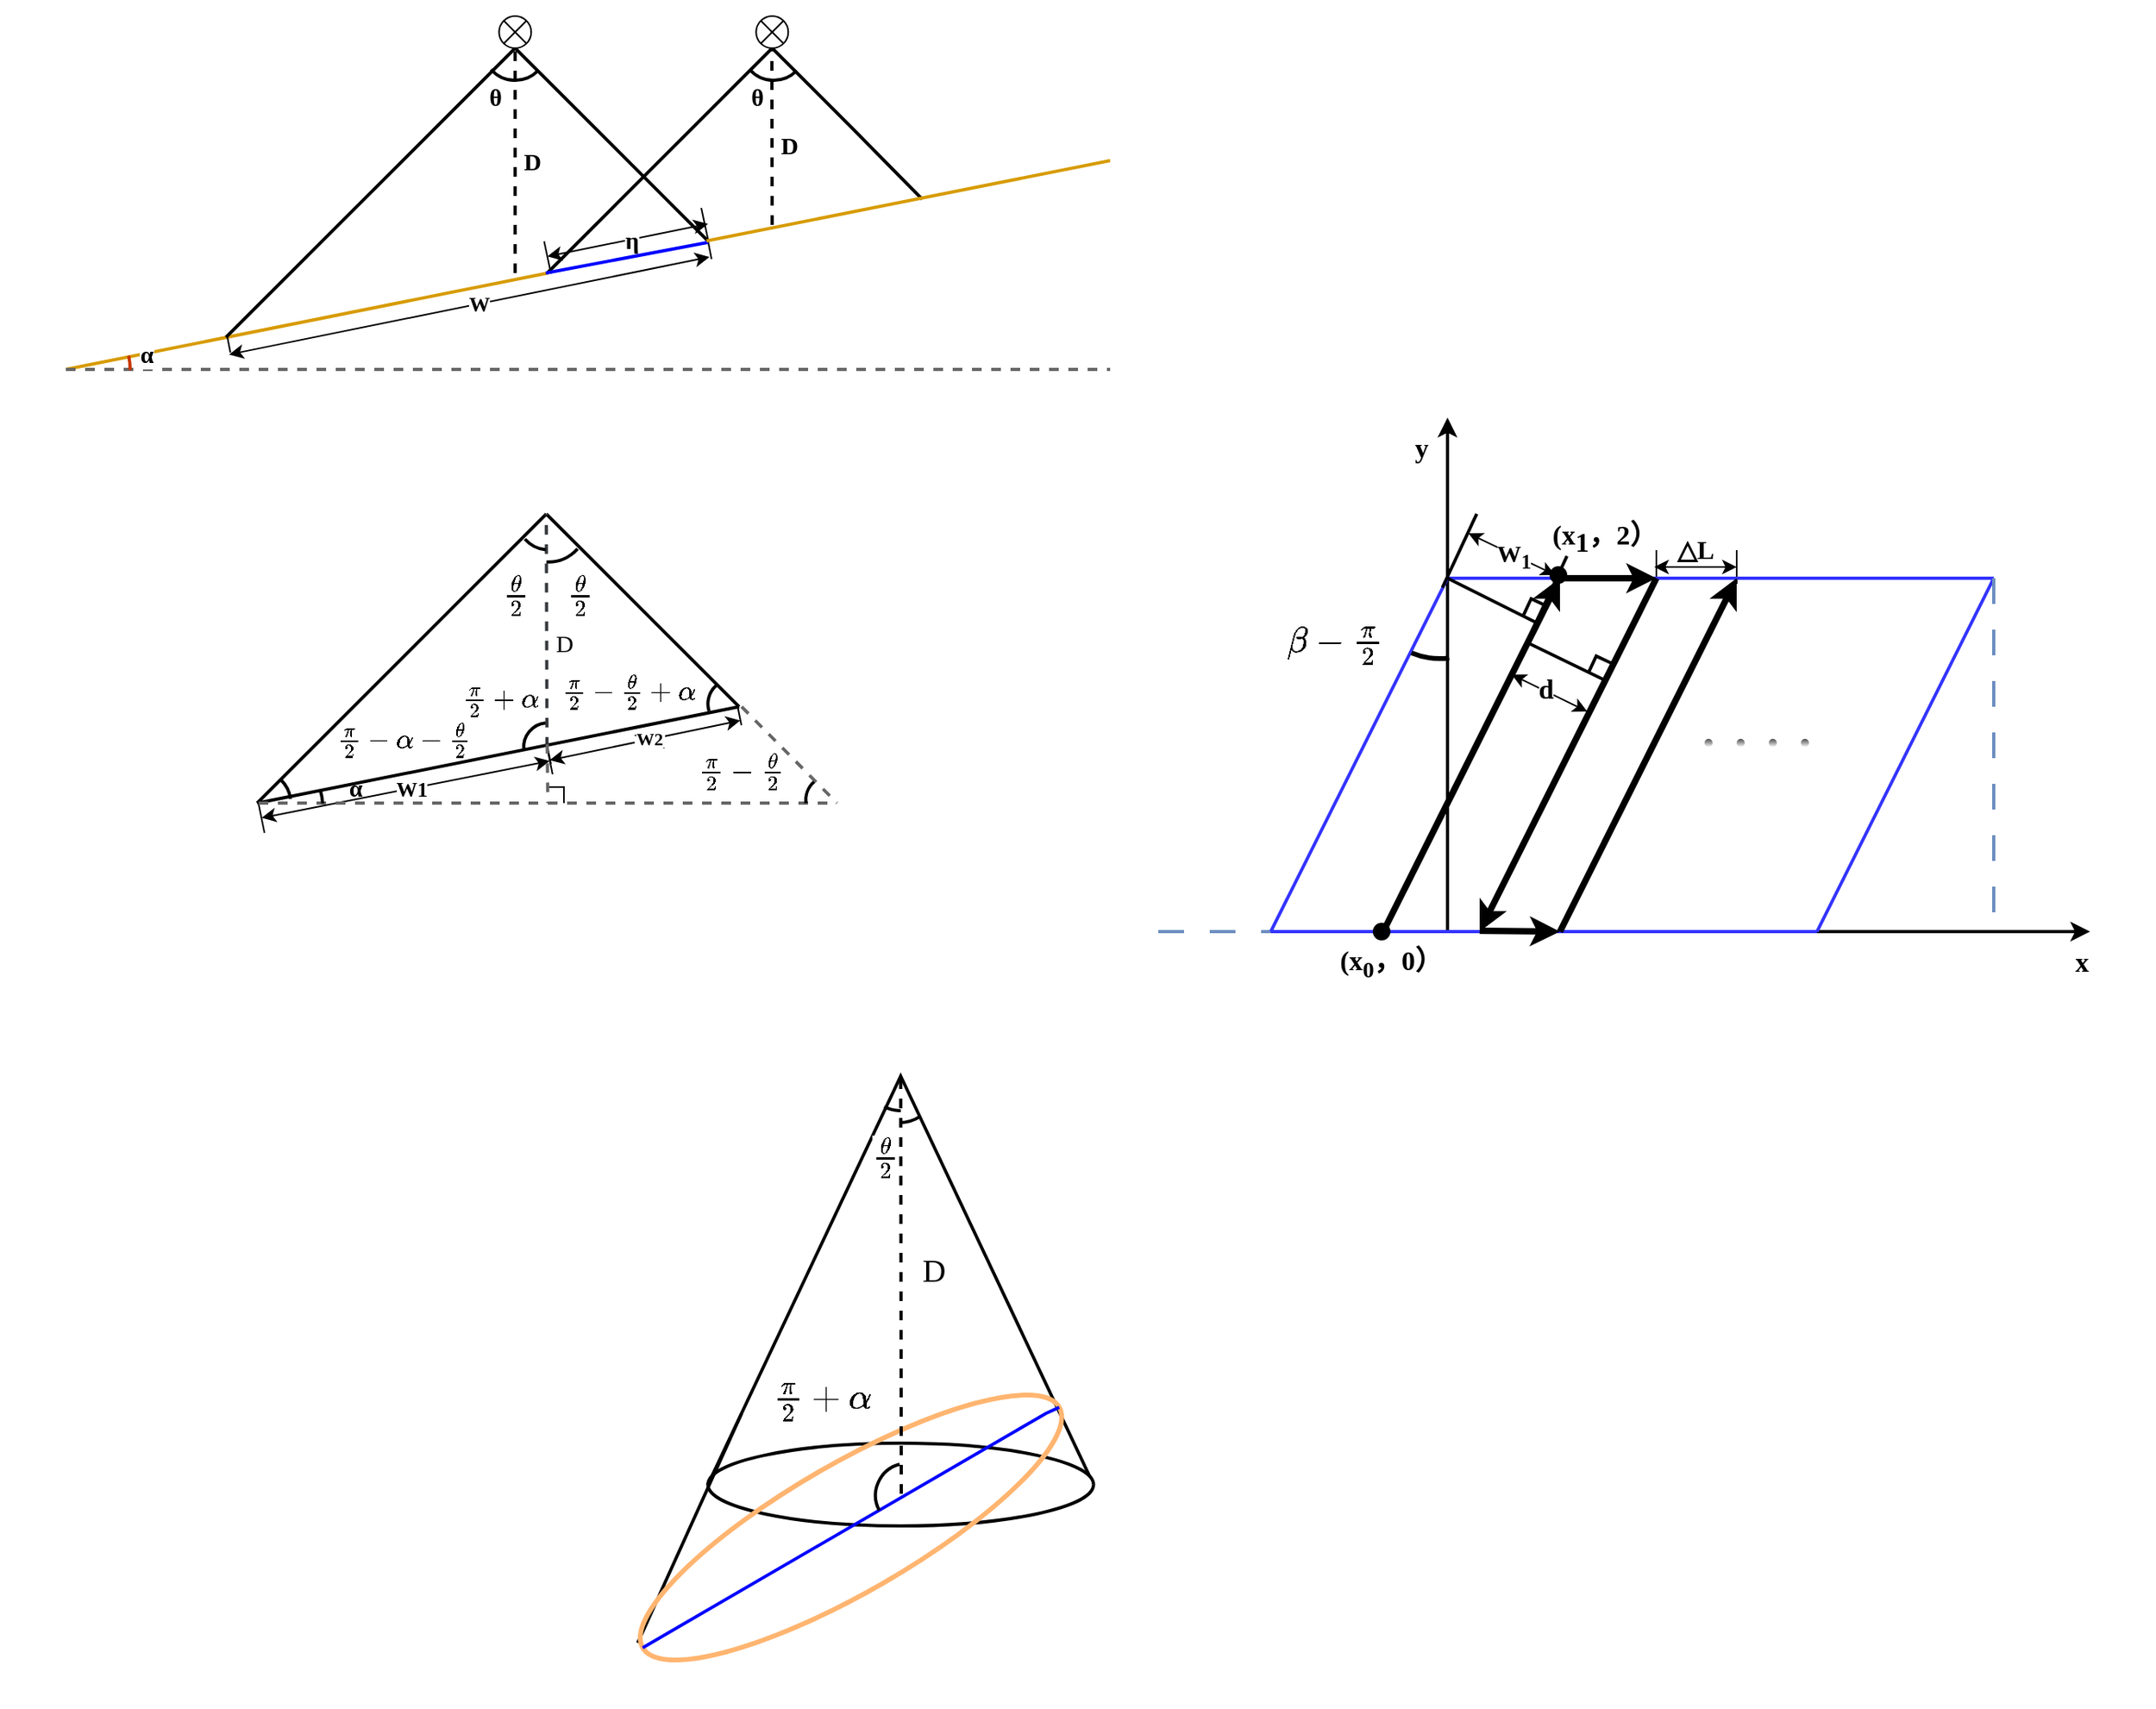 <mxfile version="21.7.2" type="github">
  <diagram name="第 1 页" id="uUw7RkFNdO7T1sBHk_0z">
    <mxGraphModel dx="873" dy="566" grid="1" gridSize="10" guides="1" tooltips="1" connect="1" arrows="1" fold="1" page="1" pageScale="2" pageWidth="827" pageHeight="1169" math="1" shadow="0">
      <root>
        <mxCell id="0" />
        <mxCell id="1" parent="0" />
        <mxCell id="5v9gTzPmGPVGLBIcObEu-130" value="" style="shape=partialRectangle;whiteSpace=wrap;html=1;top=0;bottom=0;fillColor=none;" vertex="1" parent="1">
          <mxGeometry x="1140" y="493" width="50" height="20" as="geometry" />
        </mxCell>
        <mxCell id="5v9gTzPmGPVGLBIcObEu-67" value="" style="verticalLabelPosition=bottom;verticalAlign=top;html=1;shape=mxgraph.basic.cone;strokeWidth=2;" vertex="1" parent="1">
          <mxGeometry x="549.65" y="820" width="240" height="280" as="geometry" />
        </mxCell>
        <mxCell id="gayCr19osn1YnOFI7T3c-87" value="" style="shape=partialRectangle;whiteSpace=wrap;html=1;top=0;bottom=0;fillColor=none;rotation=348.5;" parent="1" vertex="1">
          <mxGeometry x="270" y="633" width="183" height="17" as="geometry" />
        </mxCell>
        <mxCell id="gayCr19osn1YnOFI7T3c-2" value="" style="endArrow=none;html=1;rounded=0;strokeWidth=2;" parent="1" edge="1">
          <mxGeometry width="50" height="50" relative="1" as="geometry">
            <mxPoint x="429.65" y="180" as="sourcePoint" />
            <mxPoint x="549.65" y="300" as="targetPoint" />
          </mxGeometry>
        </mxCell>
        <mxCell id="gayCr19osn1YnOFI7T3c-3" value="" style="endArrow=none;html=1;rounded=0;fillColor=#ffe6cc;strokeColor=#d79b00;strokeWidth=2;" parent="1" edge="1">
          <mxGeometry width="50" height="50" relative="1" as="geometry">
            <mxPoint x="150" y="380" as="sourcePoint" />
            <mxPoint x="450" y="320" as="targetPoint" />
          </mxGeometry>
        </mxCell>
        <mxCell id="gayCr19osn1YnOFI7T3c-4" value="" style="endArrow=none;html=1;rounded=0;strokeWidth=2;" parent="1" edge="1">
          <mxGeometry width="50" height="50" relative="1" as="geometry">
            <mxPoint x="249.65" y="360" as="sourcePoint" />
            <mxPoint x="429.65" y="180" as="targetPoint" />
          </mxGeometry>
        </mxCell>
        <mxCell id="gayCr19osn1YnOFI7T3c-6" value="" style="endArrow=none;dashed=1;html=1;rounded=0;strokeWidth=2;" parent="1" edge="1">
          <mxGeometry width="50" height="50" relative="1" as="geometry">
            <mxPoint x="429.65" y="180" as="sourcePoint" />
            <mxPoint x="429.65" y="180" as="targetPoint" />
          </mxGeometry>
        </mxCell>
        <mxCell id="gayCr19osn1YnOFI7T3c-8" value="" style="endArrow=none;dashed=1;html=1;rounded=0;fillColor=#f5f5f5;strokeColor=#666666;strokeWidth=2;" parent="1" edge="1">
          <mxGeometry width="50" height="50" relative="1" as="geometry">
            <mxPoint x="150" y="380" as="sourcePoint" />
            <mxPoint x="800" y="380" as="targetPoint" />
          </mxGeometry>
        </mxCell>
        <mxCell id="gayCr19osn1YnOFI7T3c-16" value="" style="endArrow=none;dashed=1;html=1;rounded=0;strokeWidth=2;" parent="1" edge="1">
          <mxGeometry width="50" height="50" relative="1" as="geometry">
            <mxPoint x="429.65" y="320" as="sourcePoint" />
            <mxPoint x="429.65" y="180" as="targetPoint" />
          </mxGeometry>
        </mxCell>
        <mxCell id="gayCr19osn1YnOFI7T3c-17" value="" style="endArrow=none;html=1;rounded=0;strokeWidth=2;" parent="1" edge="1">
          <mxGeometry width="50" height="50" relative="1" as="geometry">
            <mxPoint x="449.65" y="320" as="sourcePoint" />
            <mxPoint x="589.65" y="180" as="targetPoint" />
          </mxGeometry>
        </mxCell>
        <mxCell id="gayCr19osn1YnOFI7T3c-18" value="" style="endArrow=none;html=1;rounded=0;strokeWidth=2;startSize=5;" parent="1" edge="1">
          <mxGeometry width="50" height="50" relative="1" as="geometry">
            <mxPoint x="589.65" y="180" as="sourcePoint" />
            <mxPoint x="683" y="274" as="targetPoint" />
            <Array as="points">
              <mxPoint x="639.65" y="230" />
            </Array>
          </mxGeometry>
        </mxCell>
        <mxCell id="gayCr19osn1YnOFI7T3c-23" value="" style="shape=sumEllipse;perimeter=ellipsePerimeter;whiteSpace=wrap;html=1;backgroundOutline=1;" parent="1" vertex="1">
          <mxGeometry x="419.65" y="160" width="20" height="20" as="geometry" />
        </mxCell>
        <mxCell id="gayCr19osn1YnOFI7T3c-24" value="" style="shape=sumEllipse;perimeter=ellipsePerimeter;whiteSpace=wrap;html=1;backgroundOutline=1;" parent="1" vertex="1">
          <mxGeometry x="579.65" y="160" width="20" height="20" as="geometry" />
        </mxCell>
        <mxCell id="gayCr19osn1YnOFI7T3c-28" value="" style="shape=partialRectangle;whiteSpace=wrap;html=1;top=0;bottom=0;fillColor=none;rotation=349;" parent="1" vertex="1">
          <mxGeometry x="248.55" y="329.9" width="305.1" height="10.1" as="geometry" />
        </mxCell>
        <mxCell id="gayCr19osn1YnOFI7T3c-30" value="" style="endArrow=classic;startArrow=classic;html=1;rounded=0;entryX=1;entryY=0.5;entryDx=0;entryDy=0;exitX=0;exitY=0.75;exitDx=0;exitDy=0;" parent="1" edge="1">
          <mxGeometry width="50" height="50" relative="1" as="geometry">
            <mxPoint x="251.595" y="370.697" as="sourcePoint" />
            <mxPoint x="550.607" y="310.002" as="targetPoint" />
          </mxGeometry>
        </mxCell>
        <mxCell id="gayCr19osn1YnOFI7T3c-32" value="W" style="edgeLabel;html=1;align=center;verticalAlign=middle;resizable=0;points=[];fontStyle=1;fontFamily=Times New Roman;fontSize=13;" parent="gayCr19osn1YnOFI7T3c-30" vertex="1" connectable="0">
          <mxGeometry x="0.04" relative="1" as="geometry">
            <mxPoint as="offset" />
          </mxGeometry>
        </mxCell>
        <mxCell id="gayCr19osn1YnOFI7T3c-34" value="θ" style="edgeLabel;html=1;align=center;verticalAlign=middle;resizable=0;points=[];fontStyle=1;fontFamily=Times New Roman;fontSize=15;" parent="gayCr19osn1YnOFI7T3c-30" vertex="1" connectable="0">
          <mxGeometry x="0.04" relative="1" as="geometry">
            <mxPoint x="10" y="-129" as="offset" />
          </mxGeometry>
        </mxCell>
        <mxCell id="gayCr19osn1YnOFI7T3c-41" value="α" style="edgeLabel;html=1;align=center;verticalAlign=middle;resizable=0;points=[];fontStyle=1;fontFamily=Times New Roman;fontSize=15;fontColor=#000000;" parent="gayCr19osn1YnOFI7T3c-30" vertex="1" connectable="0">
          <mxGeometry x="0.04" relative="1" as="geometry">
            <mxPoint x="-207" y="31" as="offset" />
          </mxGeometry>
        </mxCell>
        <mxCell id="gayCr19osn1YnOFI7T3c-42" value="θ" style="edgeLabel;html=1;align=center;verticalAlign=middle;resizable=0;points=[];fontStyle=1;fontFamily=Times New Roman;fontSize=15;" parent="gayCr19osn1YnOFI7T3c-30" vertex="1" connectable="0">
          <mxGeometry x="0.04" relative="1" as="geometry">
            <mxPoint x="173" y="-129" as="offset" />
          </mxGeometry>
        </mxCell>
        <mxCell id="gayCr19osn1YnOFI7T3c-100" value="\(\frac{\theta}{2}\)" style="edgeLabel;html=1;align=center;verticalAlign=middle;resizable=0;points=[];fontStyle=1;fontFamily=Times New Roman;fontSize=20;" parent="gayCr19osn1YnOFI7T3c-30" vertex="1" connectable="0">
          <mxGeometry x="0.04" relative="1" as="geometry">
            <mxPoint x="63" y="181" as="offset" />
          </mxGeometry>
        </mxCell>
        <mxCell id="gayCr19osn1YnOFI7T3c-122" value="α" style="edgeLabel;html=1;align=center;verticalAlign=middle;resizable=0;points=[];fontStyle=1;fontFamily=Times New Roman;fontSize=15;fontColor=#000000;" parent="gayCr19osn1YnOFI7T3c-30" vertex="1" connectable="0">
          <mxGeometry x="0.04" relative="1" as="geometry">
            <mxPoint x="-77" y="301" as="offset" />
          </mxGeometry>
        </mxCell>
        <mxCell id="gayCr19osn1YnOFI7T3c-141" value="\(\frac{\pi}{2}-\frac{\theta}{2}+\alpha&lt;br style=&quot;font-size: 17px;&quot;&gt;\)" style="edgeLabel;html=1;align=center;verticalAlign=middle;resizable=0;points=[];fontStyle=1;fontFamily=Times New Roman;fontSize=17;" parent="gayCr19osn1YnOFI7T3c-30" vertex="1" connectable="0">
          <mxGeometry x="0.04" relative="1" as="geometry">
            <mxPoint x="93" y="241" as="offset" />
          </mxGeometry>
        </mxCell>
        <mxCell id="gayCr19osn1YnOFI7T3c-142" value="\(\frac{\theta}{2}\)" style="edgeLabel;html=1;align=center;verticalAlign=middle;resizable=0;points=[];fontStyle=1;fontFamily=Times New Roman;fontSize=20;" parent="gayCr19osn1YnOFI7T3c-30" vertex="1" connectable="0">
          <mxGeometry x="0.04" relative="1" as="geometry">
            <mxPoint x="23" y="181" as="offset" />
          </mxGeometry>
        </mxCell>
        <mxCell id="gayCr19osn1YnOFI7T3c-144" value="\(\frac{\pi}{2}+\alpha&lt;br style=&quot;font-size: 17px;&quot;&gt;\)" style="edgeLabel;html=1;align=center;verticalAlign=middle;resizable=0;points=[];fontStyle=1;fontFamily=Times New Roman;fontSize=17;" parent="gayCr19osn1YnOFI7T3c-30" vertex="1" connectable="0">
          <mxGeometry x="0.04" relative="1" as="geometry">
            <mxPoint x="13" y="246" as="offset" />
          </mxGeometry>
        </mxCell>
        <mxCell id="gayCr19osn1YnOFI7T3c-145" value="\(\frac{\pi}{2}-\alpha&lt;br style=&quot;font-size: 17px;&quot;&gt;-\frac{\theta}{2}&lt;br style=&quot;font-size: 17px;&quot;&gt;\)" style="edgeLabel;html=1;align=center;verticalAlign=middle;resizable=0;points=[];fontStyle=1;fontFamily=Times New Roman;fontSize=17;" parent="gayCr19osn1YnOFI7T3c-30" vertex="1" connectable="0">
          <mxGeometry x="0.04" relative="1" as="geometry">
            <mxPoint x="-47" y="271" as="offset" />
          </mxGeometry>
        </mxCell>
        <mxCell id="gayCr19osn1YnOFI7T3c-147" value="\(\frac{\pi}{2}-\frac{\theta}{2}&lt;br style=&quot;font-size: 18px;&quot;&gt;\)" style="edgeLabel;html=1;align=center;verticalAlign=middle;resizable=0;points=[];fontStyle=1;fontFamily=Times New Roman;fontSize=18;" parent="gayCr19osn1YnOFI7T3c-30" vertex="1" connectable="0">
          <mxGeometry x="0.04" relative="1" as="geometry">
            <mxPoint x="163" y="291" as="offset" />
          </mxGeometry>
        </mxCell>
        <mxCell id="gayCr19osn1YnOFI7T3c-149" value="D" style="edgeLabel;html=1;align=center;verticalAlign=middle;resizable=0;points=[];fontStyle=1;fontFamily=Times New Roman;fontSize=15;" parent="gayCr19osn1YnOFI7T3c-30" vertex="1" connectable="0">
          <mxGeometry x="0.04" relative="1" as="geometry">
            <mxPoint x="33" y="-89" as="offset" />
          </mxGeometry>
        </mxCell>
        <mxCell id="gayCr19osn1YnOFI7T3c-150" value="D" style="edgeLabel;html=1;align=center;verticalAlign=middle;resizable=0;points=[];fontStyle=1;fontFamily=Times New Roman;fontSize=15;" parent="gayCr19osn1YnOFI7T3c-30" vertex="1" connectable="0">
          <mxGeometry x="0.04" relative="1" as="geometry">
            <mxPoint x="193" y="-99" as="offset" />
          </mxGeometry>
        </mxCell>
        <mxCell id="gayCr19osn1YnOFI7T3c-151" value="D" style="edgeLabel;html=1;align=center;verticalAlign=middle;resizable=0;points=[];fontStyle=0;fontFamily=Times New Roman;fontSize=15;" parent="gayCr19osn1YnOFI7T3c-30" vertex="1" connectable="0">
          <mxGeometry x="0.04" relative="1" as="geometry">
            <mxPoint x="53" y="211" as="offset" />
          </mxGeometry>
        </mxCell>
        <mxCell id="5v9gTzPmGPVGLBIcObEu-29" value="\(\beta-\frac{\pi}{2}&lt;br style=&quot;font-size: 22px;&quot;&gt;\)" style="edgeLabel;html=1;align=center;verticalAlign=middle;resizable=0;points=[];fontStyle=1;fontFamily=Times New Roman;fontSize=22;" vertex="1" connectable="0" parent="gayCr19osn1YnOFI7T3c-30">
          <mxGeometry x="0.04" relative="1" as="geometry">
            <mxPoint x="533" y="211" as="offset" />
          </mxGeometry>
        </mxCell>
        <mxCell id="5v9gTzPmGPVGLBIcObEu-78" value="\(\frac{\theta}{2}\)" style="edgeLabel;html=1;align=center;verticalAlign=middle;resizable=0;points=[];fontStyle=1;fontFamily=Times New Roman;fontSize=20;" vertex="1" connectable="0" parent="gayCr19osn1YnOFI7T3c-30">
          <mxGeometry x="0.04" relative="1" as="geometry">
            <mxPoint x="253" y="531" as="offset" />
          </mxGeometry>
        </mxCell>
        <mxCell id="5v9gTzPmGPVGLBIcObEu-80" value="D" style="edgeLabel;html=1;align=center;verticalAlign=middle;resizable=0;points=[];fontStyle=0;fontFamily=Times New Roman;fontSize=20;" vertex="1" connectable="0" parent="gayCr19osn1YnOFI7T3c-30">
          <mxGeometry x="0.04" relative="1" as="geometry">
            <mxPoint x="283" y="601" as="offset" />
          </mxGeometry>
        </mxCell>
        <mxCell id="5v9gTzPmGPVGLBIcObEu-122" value="\(\frac{\pi}{2}+\alpha&lt;br style=&quot;font-size: 22px;&quot;&gt;\)" style="edgeLabel;html=1;align=center;verticalAlign=middle;resizable=0;points=[];fontStyle=1;fontFamily=Times New Roman;fontSize=22;labelBackgroundColor=default;" vertex="1" connectable="0" parent="gayCr19osn1YnOFI7T3c-30">
          <mxGeometry x="0.04" relative="1" as="geometry">
            <mxPoint x="213" y="681" as="offset" />
          </mxGeometry>
        </mxCell>
        <mxCell id="gayCr19osn1YnOFI7T3c-33" value="" style="endArrow=none;dashed=1;html=1;rounded=0;strokeWidth=2;" parent="1" edge="1">
          <mxGeometry width="50" height="50" relative="1" as="geometry">
            <mxPoint x="589.65" y="290" as="sourcePoint" />
            <mxPoint x="589.43" y="180" as="targetPoint" />
          </mxGeometry>
        </mxCell>
        <mxCell id="gayCr19osn1YnOFI7T3c-39" value="" style="verticalLabelPosition=bottom;verticalAlign=top;html=1;shape=mxgraph.basic.arc;startAngle=0.216;endAngle=0.252;strokeWidth=2;fillColor=#fa6800;strokeColor=#C73500;fontColor=#000000;" parent="1" vertex="1">
          <mxGeometry x="110" y="339.9" width="80" height="80" as="geometry" />
        </mxCell>
        <mxCell id="gayCr19osn1YnOFI7T3c-43" value="" style="shape=partialRectangle;whiteSpace=wrap;html=1;top=0;bottom=0;fillColor=none;rotation=348;" parent="1" vertex="1">
          <mxGeometry x="448.75" y="290.1" width="100" height="19.66" as="geometry" />
        </mxCell>
        <mxCell id="gayCr19osn1YnOFI7T3c-44" value="" style="endArrow=classic;startArrow=classic;html=1;rounded=0;exitX=0;exitY=0.75;exitDx=0;exitDy=0;strokeColor=#000000;" parent="1" edge="1">
          <mxGeometry width="50" height="50" relative="1" as="geometry">
            <mxPoint x="449.745" y="309.657" as="sourcePoint" />
            <mxPoint x="549.74" y="289.4" as="targetPoint" />
          </mxGeometry>
        </mxCell>
        <mxCell id="gayCr19osn1YnOFI7T3c-45" value="η" style="edgeLabel;html=1;align=center;verticalAlign=middle;resizable=0;points=[];fontStyle=1;fontFamily=Times New Roman;fontSize=15;fontColor=#000000;" parent="gayCr19osn1YnOFI7T3c-44" vertex="1" connectable="0">
          <mxGeometry x="0.04" relative="1" as="geometry">
            <mxPoint as="offset" />
          </mxGeometry>
        </mxCell>
        <mxCell id="gayCr19osn1YnOFI7T3c-56" value="" style="endArrow=none;html=1;rounded=0;entryX=1;entryY=0;entryDx=0;entryDy=0;strokeWidth=2;fillColor=#cce5ff;strokeColor=#0000FF;" parent="1" target="gayCr19osn1YnOFI7T3c-28" edge="1">
          <mxGeometry width="50" height="50" relative="1" as="geometry">
            <mxPoint x="448.75" y="320" as="sourcePoint" />
            <mxPoint x="498.75" y="270" as="targetPoint" />
          </mxGeometry>
        </mxCell>
        <mxCell id="gayCr19osn1YnOFI7T3c-58" value="" style="endArrow=none;html=1;rounded=0;fillColor=#ffe6cc;strokeColor=#d79b00;strokeWidth=2;" parent="1" edge="1">
          <mxGeometry width="50" height="50" relative="1" as="geometry">
            <mxPoint x="548.75" y="300" as="sourcePoint" />
            <mxPoint x="800" y="250" as="targetPoint" />
          </mxGeometry>
        </mxCell>
        <mxCell id="gayCr19osn1YnOFI7T3c-60" value="" style="endArrow=none;html=1;rounded=0;strokeWidth=2;" parent="1" edge="1">
          <mxGeometry width="50" height="50" relative="1" as="geometry">
            <mxPoint x="449.06" y="470" as="sourcePoint" />
            <mxPoint x="569.06" y="590" as="targetPoint" />
          </mxGeometry>
        </mxCell>
        <mxCell id="gayCr19osn1YnOFI7T3c-61" value="" style="endArrow=none;html=1;rounded=0;strokeWidth=2;" parent="1" edge="1">
          <mxGeometry width="50" height="50" relative="1" as="geometry">
            <mxPoint x="269.06" y="650" as="sourcePoint" />
            <mxPoint x="449.06" y="470" as="targetPoint" />
          </mxGeometry>
        </mxCell>
        <mxCell id="gayCr19osn1YnOFI7T3c-62" value="" style="endArrow=none;dashed=1;html=1;rounded=0;strokeWidth=2;" parent="1" edge="1">
          <mxGeometry width="50" height="50" relative="1" as="geometry">
            <mxPoint x="449.06" y="470" as="sourcePoint" />
            <mxPoint x="449.06" y="470" as="targetPoint" />
          </mxGeometry>
        </mxCell>
        <mxCell id="gayCr19osn1YnOFI7T3c-64" value="" style="endArrow=none;dashed=1;html=1;rounded=0;strokeWidth=2;exitX=1;exitY=0;exitDx=0;exitDy=0;fillColor=#cce5ff;strokeColor=#36393d;" parent="1" source="gayCr19osn1YnOFI7T3c-87" edge="1">
          <mxGeometry width="50" height="50" relative="1" as="geometry">
            <mxPoint x="449" y="650" as="sourcePoint" />
            <mxPoint x="449.06" y="470" as="targetPoint" />
          </mxGeometry>
        </mxCell>
        <mxCell id="gayCr19osn1YnOFI7T3c-74" value="" style="endArrow=none;html=1;rounded=0;fillColor=#ffe6cc;strokeColor=#000000;strokeWidth=2;" parent="1" edge="1">
          <mxGeometry width="50" height="50" relative="1" as="geometry">
            <mxPoint x="269.09" y="650" as="sourcePoint" />
            <mxPoint x="569.09" y="590" as="targetPoint" />
          </mxGeometry>
        </mxCell>
        <mxCell id="gayCr19osn1YnOFI7T3c-75" value="" style="endArrow=classic;startArrow=classic;html=1;rounded=0;entryX=1;entryY=1;entryDx=0;entryDy=0;exitX=0;exitY=0.75;exitDx=0;exitDy=0;" parent="1" edge="1">
          <mxGeometry width="50" height="50" relative="1" as="geometry">
            <mxPoint x="271.795" y="659.187" as="sourcePoint" />
            <mxPoint x="451.211" y="623.81" as="targetPoint" />
          </mxGeometry>
        </mxCell>
        <mxCell id="gayCr19osn1YnOFI7T3c-76" value="W1" style="edgeLabel;html=1;align=center;verticalAlign=middle;resizable=0;points=[];fontStyle=1;fontFamily=Times New Roman;fontSize=13;" parent="gayCr19osn1YnOFI7T3c-75" vertex="1" connectable="0">
          <mxGeometry x="0.04" relative="1" as="geometry">
            <mxPoint as="offset" />
          </mxGeometry>
        </mxCell>
        <mxCell id="gayCr19osn1YnOFI7T3c-89" value="" style="shape=partialRectangle;whiteSpace=wrap;html=1;top=0;bottom=0;fillColor=none;rotation=348.5;" parent="1" vertex="1">
          <mxGeometry x="449.62" y="603.18" width="121" height="10" as="geometry" />
        </mxCell>
        <mxCell id="gayCr19osn1YnOFI7T3c-92" value="" style="endArrow=classic;startArrow=classic;html=1;rounded=0;entryX=1;entryY=0.75;entryDx=0;entryDy=0;exitX=1;exitY=0.5;exitDx=0;exitDy=0;" parent="1" source="gayCr19osn1YnOFI7T3c-87" target="gayCr19osn1YnOFI7T3c-89" edge="1">
          <mxGeometry width="50" height="50" relative="1" as="geometry">
            <mxPoint x="450.925" y="620.607" as="sourcePoint" />
            <mxPoint x="569.322" y="595.758" as="targetPoint" />
          </mxGeometry>
        </mxCell>
        <mxCell id="gayCr19osn1YnOFI7T3c-93" value="W1" style="edgeLabel;html=1;align=center;verticalAlign=middle;resizable=0;points=[];fontStyle=1;fontFamily=Times New Roman;fontSize=13;" parent="gayCr19osn1YnOFI7T3c-92" vertex="1" connectable="0">
          <mxGeometry x="0.04" relative="1" as="geometry">
            <mxPoint as="offset" />
          </mxGeometry>
        </mxCell>
        <mxCell id="gayCr19osn1YnOFI7T3c-99" value="W2" style="edgeLabel;html=1;align=center;verticalAlign=middle;resizable=0;points=[];fontFamily=Times New Roman;fontStyle=1" parent="gayCr19osn1YnOFI7T3c-92" vertex="1" connectable="0">
          <mxGeometry x="0.046" y="1" relative="1" as="geometry">
            <mxPoint as="offset" />
          </mxGeometry>
        </mxCell>
        <mxCell id="gayCr19osn1YnOFI7T3c-101" value="" style="endArrow=none;dashed=1;html=1;rounded=0;fillColor=#f5f5f5;strokeColor=#666666;strokeWidth=2;" parent="1" edge="1">
          <mxGeometry width="50" height="50" relative="1" as="geometry">
            <mxPoint x="270" y="650" as="sourcePoint" />
            <mxPoint x="630" y="650" as="targetPoint" />
          </mxGeometry>
        </mxCell>
        <mxCell id="gayCr19osn1YnOFI7T3c-104" value="" style="endArrow=none;dashed=1;html=1;rounded=0;fillColor=#f5f5f5;strokeColor=#666666;strokeWidth=2;" parent="1" edge="1">
          <mxGeometry width="50" height="50" relative="1" as="geometry">
            <mxPoint x="570.62" y="590" as="sourcePoint" />
            <mxPoint x="630" y="650" as="targetPoint" />
          </mxGeometry>
        </mxCell>
        <mxCell id="gayCr19osn1YnOFI7T3c-105" value="" style="verticalLabelPosition=bottom;verticalAlign=top;html=1;shape=mxgraph.basic.arc;startAngle=0.204;endAngle=0.238;strokeWidth=2;fillColor=#000000;strokeColor=#000000;fontColor=#000000;" parent="1" vertex="1">
          <mxGeometry x="230" y="613.18" width="80" height="80" as="geometry" />
        </mxCell>
        <mxCell id="gayCr19osn1YnOFI7T3c-125" value="" style="verticalLabelPosition=bottom;verticalAlign=top;html=1;shape=mxgraph.basic.arc;startAngle=0.998;endAngle=0.26;rotation=45;direction=south;strokeWidth=2;" parent="1" vertex="1">
          <mxGeometry x="409.65" y="160" width="40" height="40" as="geometry" />
        </mxCell>
        <mxCell id="gayCr19osn1YnOFI7T3c-126" value="" style="verticalLabelPosition=bottom;verticalAlign=top;html=1;shape=mxgraph.basic.arc;startAngle=0.998;endAngle=0.26;rotation=45;direction=south;strokeWidth=2;" parent="1" vertex="1">
          <mxGeometry x="570.62" y="160" width="40" height="40" as="geometry" />
        </mxCell>
        <mxCell id="gayCr19osn1YnOFI7T3c-127" value="" style="verticalLabelPosition=bottom;verticalAlign=top;html=1;shape=mxgraph.basic.arc;startAngle=0.124;endAngle=0.26;rotation=0;direction=south;strokeWidth=2;" parent="1" vertex="1">
          <mxGeometry x="425.73" y="444.89" width="50" height="55" as="geometry" />
        </mxCell>
        <mxCell id="gayCr19osn1YnOFI7T3c-128" value="" style="verticalLabelPosition=bottom;verticalAlign=top;html=1;shape=mxgraph.basic.arc;startAngle=0.075;endAngle=0.26;rotation=135;direction=south;strokeWidth=2;" parent="1" vertex="1">
          <mxGeometry x="549.65" y="573.18" width="30" height="30" as="geometry" />
        </mxCell>
        <mxCell id="gayCr19osn1YnOFI7T3c-139" value="" style="verticalLabelPosition=bottom;verticalAlign=top;html=1;shape=mxgraph.basic.arc;startAngle=0.024;endAngle=0.132;rotation=35;strokeWidth=2;" parent="1" vertex="1">
          <mxGeometry x="250" y="630" width="40" height="40" as="geometry" />
        </mxCell>
        <mxCell id="gayCr19osn1YnOFI7T3c-143" value="" style="verticalLabelPosition=bottom;verticalAlign=top;html=1;shape=mxgraph.basic.arc;startAngle=0.11;endAngle=0.359;rotation=135;direction=south;strokeWidth=2;" parent="1" vertex="1">
          <mxGeometry x="435" y="600" width="30" height="30" as="geometry" />
        </mxCell>
        <mxCell id="gayCr19osn1YnOFI7T3c-146" value="" style="verticalLabelPosition=bottom;verticalAlign=top;html=1;shape=mxgraph.basic.arc;startAngle=0.103;endAngle=0.26;rotation=135;direction=south;strokeWidth=2;" parent="1" vertex="1">
          <mxGeometry x="610.62" y="633" width="30" height="30" as="geometry" />
        </mxCell>
        <mxCell id="gayCr19osn1YnOFI7T3c-148" value="" style="endArrow=none;html=1;rounded=0;" parent="1" edge="1">
          <mxGeometry width="50" height="50" relative="1" as="geometry">
            <mxPoint x="460" y="650" as="sourcePoint" />
            <mxPoint x="450" y="640" as="targetPoint" />
            <Array as="points">
              <mxPoint x="460" y="640" />
            </Array>
          </mxGeometry>
        </mxCell>
        <mxCell id="gayCr19osn1YnOFI7T3c-152" value="" style="endArrow=none;dashed=1;html=1;rounded=0;fillColor=#f5f5f5;strokeColor=#666666;strokeWidth=2;" parent="1" edge="1">
          <mxGeometry width="50" height="50" relative="1" as="geometry">
            <mxPoint x="449.62" y="613.18" as="sourcePoint" />
            <mxPoint x="450" y="650" as="targetPoint" />
          </mxGeometry>
        </mxCell>
        <mxCell id="5v9gTzPmGPVGLBIcObEu-1" value="" style="endArrow=classic;html=1;rounded=0;strokeWidth=2;" edge="1" parent="1">
          <mxGeometry width="50" height="50" relative="1" as="geometry">
            <mxPoint x="1010" y="730" as="sourcePoint" />
            <mxPoint x="1410" y="730" as="targetPoint" />
          </mxGeometry>
        </mxCell>
        <mxCell id="5v9gTzPmGPVGLBIcObEu-2" value="" style="endArrow=classic;html=1;rounded=0;strokeWidth=2;" edge="1" parent="1">
          <mxGeometry width="50" height="50" relative="1" as="geometry">
            <mxPoint x="1010" y="730" as="sourcePoint" />
            <mxPoint x="1010" y="410" as="targetPoint" />
          </mxGeometry>
        </mxCell>
        <mxCell id="5v9gTzPmGPVGLBIcObEu-7" value="" style="endArrow=classic;html=1;rounded=0;" edge="1" parent="1">
          <mxGeometry width="50" height="50" relative="1" as="geometry">
            <mxPoint x="1010" y="730" as="sourcePoint" />
            <mxPoint x="1010" y="730" as="targetPoint" />
          </mxGeometry>
        </mxCell>
        <mxCell id="5v9gTzPmGPVGLBIcObEu-9" value="" style="endArrow=none;html=1;rounded=0;dashed=1;dashPattern=8 8;strokeWidth=2;fillColor=#dae8fc;gradientColor=#7ea6e0;strokeColor=#6c8ebf;" edge="1" parent="1">
          <mxGeometry width="50" height="50" relative="1" as="geometry">
            <mxPoint x="830" y="730" as="sourcePoint" />
            <mxPoint x="1010" y="730" as="targetPoint" />
          </mxGeometry>
        </mxCell>
        <mxCell id="5v9gTzPmGPVGLBIcObEu-10" value="" style="endArrow=none;html=1;rounded=0;fillColor=#dae8fc;gradientColor=#7ea6e0;strokeColor=#3333FF;strokeWidth=2;" edge="1" parent="1">
          <mxGeometry width="50" height="50" relative="1" as="geometry">
            <mxPoint x="1010" y="510" as="sourcePoint" />
            <mxPoint x="900" y="730" as="targetPoint" />
          </mxGeometry>
        </mxCell>
        <mxCell id="5v9gTzPmGPVGLBIcObEu-11" value="" style="endArrow=none;html=1;rounded=0;strokeWidth=2;strokeColor=#3333FF;" edge="1" parent="1">
          <mxGeometry width="50" height="50" relative="1" as="geometry">
            <mxPoint x="1010" y="510" as="sourcePoint" />
            <mxPoint x="1350" y="510" as="targetPoint" />
          </mxGeometry>
        </mxCell>
        <mxCell id="5v9gTzPmGPVGLBIcObEu-12" value="" style="endArrow=none;html=1;rounded=0;strokeWidth=2;fillColor=#dae8fc;gradientColor=#7ea6e0;strokeColor=#3333FF;" edge="1" parent="1">
          <mxGeometry width="50" height="50" relative="1" as="geometry">
            <mxPoint x="1350" y="510" as="sourcePoint" />
            <mxPoint x="1240" y="730" as="targetPoint" />
          </mxGeometry>
        </mxCell>
        <mxCell id="5v9gTzPmGPVGLBIcObEu-13" value="" style="endArrow=none;html=1;rounded=0;dashed=1;dashPattern=8 8;fillColor=#dae8fc;gradientColor=#7ea6e0;strokeColor=#6c8ebf;strokeWidth=2;" edge="1" parent="1">
          <mxGeometry width="50" height="50" relative="1" as="geometry">
            <mxPoint x="1350" y="510" as="sourcePoint" />
            <mxPoint x="1350" y="730" as="targetPoint" />
          </mxGeometry>
        </mxCell>
        <mxCell id="5v9gTzPmGPVGLBIcObEu-14" value="" style="endArrow=none;html=1;rounded=0;strokeWidth=2;strokeColor=#3333FF;" edge="1" parent="1">
          <mxGeometry width="50" height="50" relative="1" as="geometry">
            <mxPoint x="900" y="730" as="sourcePoint" />
            <mxPoint x="1240" y="730" as="targetPoint" />
          </mxGeometry>
        </mxCell>
        <mxCell id="5v9gTzPmGPVGLBIcObEu-15" value="" style="endArrow=none;html=1;rounded=0;fillColor=#dae8fc;gradientColor=#7ea6e0;strokeColor=#000000;strokeWidth=4;startArrow=classic;startFill=1;" edge="1" parent="1">
          <mxGeometry width="50" height="50" relative="1" as="geometry">
            <mxPoint x="1080" y="510" as="sourcePoint" />
            <mxPoint x="970" y="730" as="targetPoint" />
          </mxGeometry>
        </mxCell>
        <mxCell id="5v9gTzPmGPVGLBIcObEu-16" value="" style="endArrow=classic;html=1;rounded=0;fillColor=#dae8fc;gradientColor=#7ea6e0;strokeColor=#000000;strokeWidth=4;startArrow=none;startFill=0;endFill=1;" edge="1" parent="1">
          <mxGeometry width="50" height="50" relative="1" as="geometry">
            <mxPoint x="1140" y="510.0" as="sourcePoint" />
            <mxPoint x="1030" y="730" as="targetPoint" />
          </mxGeometry>
        </mxCell>
        <mxCell id="5v9gTzPmGPVGLBIcObEu-17" value="" style="endArrow=none;html=1;rounded=0;fillColor=#dae8fc;gradientColor=#7ea6e0;strokeColor=#000000;strokeWidth=4;startArrow=classic;startFill=1;" edge="1" parent="1">
          <mxGeometry width="50" height="50" relative="1" as="geometry">
            <mxPoint x="1190" y="510" as="sourcePoint" />
            <mxPoint x="1080" y="730" as="targetPoint" />
          </mxGeometry>
        </mxCell>
        <mxCell id="5v9gTzPmGPVGLBIcObEu-18" value="" style="strokeWidth=2;html=1;shape=mxgraph.flowchart.start_2;whiteSpace=wrap;rotation=-180;fillColor=#f5f5f5;gradientColor=#4D4D4D;strokeColor=none;" vertex="1" parent="1">
          <mxGeometry x="1170" y="610" width="5" height="5" as="geometry" />
        </mxCell>
        <mxCell id="5v9gTzPmGPVGLBIcObEu-19" value="" style="strokeWidth=2;html=1;shape=mxgraph.flowchart.start_2;whiteSpace=wrap;rotation=-180;fillColor=#f5f5f5;gradientColor=#4D4D4D;strokeColor=none;" vertex="1" parent="1">
          <mxGeometry x="1190" y="610" width="5" height="5" as="geometry" />
        </mxCell>
        <mxCell id="5v9gTzPmGPVGLBIcObEu-24" value="" style="strokeWidth=2;html=1;shape=mxgraph.flowchart.start_2;whiteSpace=wrap;rotation=-180;fillColor=#f5f5f5;gradientColor=#4D4D4D;strokeColor=none;" vertex="1" parent="1">
          <mxGeometry x="1210" y="610" width="5" height="5" as="geometry" />
        </mxCell>
        <mxCell id="5v9gTzPmGPVGLBIcObEu-25" value="" style="strokeWidth=2;html=1;shape=mxgraph.flowchart.start_2;whiteSpace=wrap;rotation=-180;fillColor=#f5f5f5;gradientColor=#4D4D4D;strokeColor=none;" vertex="1" parent="1">
          <mxGeometry x="1230" y="610" width="5" height="5" as="geometry" />
        </mxCell>
        <mxCell id="5v9gTzPmGPVGLBIcObEu-28" value="" style="verticalLabelPosition=bottom;verticalAlign=top;html=1;shape=mxgraph.basic.arc;startAngle=0.381;endAngle=0.466;rotation=35;strokeWidth=3;" vertex="1" parent="1">
          <mxGeometry x="960" y="470" width="90" height="90" as="geometry" />
        </mxCell>
        <mxCell id="5v9gTzPmGPVGLBIcObEu-35" value="" style="shape=partialRectangle;whiteSpace=wrap;html=1;top=0;bottom=0;fillColor=none;rotation=25;strokeWidth=2;" vertex="1" parent="1">
          <mxGeometry x="1014.59" y="481.68" width="62" height="48.59" as="geometry" />
        </mxCell>
        <mxCell id="5v9gTzPmGPVGLBIcObEu-30" value="" style="endArrow=none;html=1;rounded=0;strokeWidth=2;targetPerimeterSpacing=8;" edge="1" parent="1">
          <mxGeometry width="50" height="50" relative="1" as="geometry">
            <mxPoint x="1010" y="510" as="sourcePoint" />
            <mxPoint x="1066" y="538" as="targetPoint" />
          </mxGeometry>
        </mxCell>
        <mxCell id="5v9gTzPmGPVGLBIcObEu-32" value="" style="shape=partialRectangle;whiteSpace=wrap;html=1;bottom=0;right=0;fillColor=none;rotation=25;strokeWidth=2;" vertex="1" parent="1">
          <mxGeometry x="1059.51" y="524.32" width="9.53" height="10" as="geometry" />
        </mxCell>
        <mxCell id="5v9gTzPmGPVGLBIcObEu-40" value="" style="endArrow=classic;startArrow=classic;html=1;rounded=0;" edge="1" parent="1">
          <mxGeometry width="50" height="50" relative="1" as="geometry">
            <mxPoint x="1023" y="482" as="sourcePoint" />
            <mxPoint x="1077" y="508" as="targetPoint" />
          </mxGeometry>
        </mxCell>
        <mxCell id="5v9gTzPmGPVGLBIcObEu-44" value="&lt;font style=&quot;font-size: 15px;&quot; face=&quot;Times New Roman&quot;&gt;&lt;b&gt;W&lt;sub&gt;1&lt;/sub&gt;&lt;/b&gt;&lt;/font&gt;" style="edgeLabel;html=1;align=center;verticalAlign=middle;resizable=0;points=[];" vertex="1" connectable="0" parent="5v9gTzPmGPVGLBIcObEu-40">
          <mxGeometry x="0.041" relative="1" as="geometry">
            <mxPoint as="offset" />
          </mxGeometry>
        </mxCell>
        <mxCell id="5v9gTzPmGPVGLBIcObEu-47" value="" style="verticalLabelPosition=bottom;verticalAlign=top;html=1;shape=mxgraph.flowchart.on-page_reference;fillColor=#000000;" vertex="1" parent="1">
          <mxGeometry x="1074" y="503" width="10" height="10" as="geometry" />
        </mxCell>
        <mxCell id="5v9gTzPmGPVGLBIcObEu-51" value="&lt;font style=&quot;font-size: 17px;&quot; face=&quot;Times New Roman&quot;&gt;&lt;b style=&quot;font-size: 17px;&quot;&gt;(x&lt;sub style=&quot;font-size: 17px;&quot;&gt;1&lt;/sub&gt;，2）&lt;/b&gt;&lt;/font&gt;" style="text;strokeColor=none;align=center;fillColor=none;html=1;verticalAlign=middle;whiteSpace=wrap;rounded=0;fontSize=17;" vertex="1" parent="1">
          <mxGeometry x="1059.51" y="472.89" width="96" height="27" as="geometry" />
        </mxCell>
        <mxCell id="5v9gTzPmGPVGLBIcObEu-52" value="" style="endArrow=none;html=1;rounded=0;strokeWidth=2;targetPerimeterSpacing=8;" edge="1" parent="1">
          <mxGeometry width="50" height="50" relative="1" as="geometry">
            <mxPoint x="1059.51" y="550" as="sourcePoint" />
            <mxPoint x="1109" y="574" as="targetPoint" />
          </mxGeometry>
        </mxCell>
        <mxCell id="5v9gTzPmGPVGLBIcObEu-53" value="" style="shape=partialRectangle;whiteSpace=wrap;html=1;bottom=0;right=0;fillColor=none;rotation=25;strokeWidth=2;" vertex="1" parent="1">
          <mxGeometry x="1100" y="560" width="9.53" height="10" as="geometry" />
        </mxCell>
        <mxCell id="5v9gTzPmGPVGLBIcObEu-54" value="" style="endArrow=classic;startArrow=classic;html=1;rounded=0;exitX=0;exitY=0.25;exitDx=0;exitDy=0;" edge="1" parent="1">
          <mxGeometry width="50" height="50" relative="1" as="geometry">
            <mxPoint x="1050" y="570" as="sourcePoint" />
            <mxPoint x="1097" y="593" as="targetPoint" />
          </mxGeometry>
        </mxCell>
        <mxCell id="5v9gTzPmGPVGLBIcObEu-55" value="&lt;font face=&quot;Times New Roman&quot; style=&quot;font-size: 17px;&quot;&gt;&lt;span style=&quot;font-size: 17px;&quot;&gt;&lt;b style=&quot;font-size: 17px;&quot;&gt;d&lt;/b&gt;&lt;/span&gt;&lt;/font&gt;" style="edgeLabel;html=1;align=center;verticalAlign=middle;resizable=0;points=[];fontSize=17;" vertex="1" connectable="0" parent="5v9gTzPmGPVGLBIcObEu-54">
          <mxGeometry x="0.041" relative="1" as="geometry">
            <mxPoint x="-4" y="-2" as="offset" />
          </mxGeometry>
        </mxCell>
        <mxCell id="5v9gTzPmGPVGLBIcObEu-58" value="&lt;font style=&quot;font-size: 17px;&quot; face=&quot;Times New Roman&quot;&gt;&lt;b style=&quot;font-size: 17px;&quot;&gt;(x&lt;sub&gt;0&lt;/sub&gt;，0）&lt;/b&gt;&lt;/font&gt;" style="text;strokeColor=none;align=center;fillColor=none;html=1;verticalAlign=middle;whiteSpace=wrap;rounded=0;fontSize=17;" vertex="1" parent="1">
          <mxGeometry x="930" y="735" width="90" height="30" as="geometry" />
        </mxCell>
        <mxCell id="5v9gTzPmGPVGLBIcObEu-59" value="" style="verticalLabelPosition=bottom;verticalAlign=top;html=1;shape=mxgraph.flowchart.on-page_reference;fillColor=#000000;" vertex="1" parent="1">
          <mxGeometry x="964" y="725" width="10" height="10" as="geometry" />
        </mxCell>
        <mxCell id="5v9gTzPmGPVGLBIcObEu-61" value="&lt;font style=&quot;font-size: 17px;&quot; face=&quot;Times New Roman&quot;&gt;&lt;b style=&quot;font-size: 17px;&quot;&gt;x&lt;/b&gt;&lt;/font&gt;" style="text;strokeColor=none;align=center;fillColor=none;html=1;verticalAlign=middle;whiteSpace=wrap;rounded=0;fontSize=17;" vertex="1" parent="1">
          <mxGeometry x="1360" y="735" width="90" height="30" as="geometry" />
        </mxCell>
        <mxCell id="5v9gTzPmGPVGLBIcObEu-62" value="&lt;font style=&quot;font-size: 17px;&quot; face=&quot;Times New Roman&quot;&gt;&lt;b style=&quot;font-size: 17px;&quot;&gt;y&lt;/b&gt;&lt;/font&gt;" style="text;strokeColor=none;align=center;fillColor=none;html=1;verticalAlign=middle;whiteSpace=wrap;rounded=0;fontSize=17;" vertex="1" parent="1">
          <mxGeometry x="974" y="414.89" width="40" height="30" as="geometry" />
        </mxCell>
        <mxCell id="5v9gTzPmGPVGLBIcObEu-66" value="" style="endArrow=classic;html=1;rounded=0;strokeWidth=4;endFill=1;" edge="1" parent="1">
          <mxGeometry width="50" height="50" relative="1" as="geometry">
            <mxPoint x="1030" y="729.5" as="sourcePoint" />
            <mxPoint x="1080" y="730" as="targetPoint" />
          </mxGeometry>
        </mxCell>
        <mxCell id="5v9gTzPmGPVGLBIcObEu-68" value="" style="endArrow=none;html=1;rounded=0;strokeWidth=2;exitX=-0.004;exitY=0.448;exitDx=0;exitDy=0;exitPerimeter=0;" edge="1" parent="1" source="5v9gTzPmGPVGLBIcObEu-69">
          <mxGeometry width="50" height="50" relative="1" as="geometry">
            <mxPoint x="500" y="1180" as="sourcePoint" />
            <mxPoint x="570.62" y="1030" as="targetPoint" />
          </mxGeometry>
        </mxCell>
        <mxCell id="5v9gTzPmGPVGLBIcObEu-69" value="" style="ellipse;whiteSpace=wrap;html=1;rotation=-30;fillColor=none;strokeColor=#FFB570;strokeWidth=3;" vertex="1" parent="1">
          <mxGeometry x="489" y="1061" width="299.37" height="80" as="geometry" />
        </mxCell>
        <mxCell id="5v9gTzPmGPVGLBIcObEu-70" value="" style="endArrow=none;html=1;rounded=0;strokeWidth=2;dashed=1;entryX=0.5;entryY=0;entryDx=0;entryDy=0;entryPerimeter=0;" edge="1" parent="1" target="5v9gTzPmGPVGLBIcObEu-67">
          <mxGeometry width="50" height="50" relative="1" as="geometry">
            <mxPoint x="670" y="1080" as="sourcePoint" />
            <mxPoint x="740.62" y="930" as="targetPoint" />
          </mxGeometry>
        </mxCell>
        <mxCell id="5v9gTzPmGPVGLBIcObEu-73" value="" style="verticalLabelPosition=bottom;verticalAlign=top;html=1;shape=mxgraph.basic.arc;startAngle=0.141;endAngle=0.26;rotation=45;direction=south;strokeWidth=2;" vertex="1" parent="1">
          <mxGeometry x="430.73" y="452.39" width="40" height="40" as="geometry" />
        </mxCell>
        <mxCell id="gayCr19osn1YnOFI7T3c-63" value="" style="verticalLabelPosition=bottom;verticalAlign=top;html=1;shape=mxgraph.basic.arc;startAngle=0.133;endAngle=0.218;rotation=40;direction=south;strokeWidth=2;" parent="1" vertex="1">
          <mxGeometry x="648.96" y="801.47" width="40" height="40" as="geometry" />
        </mxCell>
        <mxCell id="5v9gTzPmGPVGLBIcObEu-77" value="" style="verticalLabelPosition=bottom;verticalAlign=top;html=1;shape=mxgraph.basic.arc;startAngle=0.163;endAngle=0.25;rotation=0;direction=south;strokeWidth=2;" vertex="1" parent="1">
          <mxGeometry x="643.96" y="793.97" width="50" height="55" as="geometry" />
        </mxCell>
        <mxCell id="5v9gTzPmGPVGLBIcObEu-81" value="" style="endArrow=none;html=1;rounded=0;entryX=1;entryY=0.5;entryDx=0;entryDy=0;exitX=0;exitY=0.5;exitDx=0;exitDy=0;strokeWidth=2;strokeColor=#0000FF;" edge="1" parent="1" source="5v9gTzPmGPVGLBIcObEu-69" target="5v9gTzPmGPVGLBIcObEu-69">
          <mxGeometry width="50" height="50" relative="1" as="geometry">
            <mxPoint x="520.62" y="1180" as="sourcePoint" />
            <mxPoint x="570.62" y="1130" as="targetPoint" />
            <Array as="points">
              <mxPoint x="760" y="1030" />
            </Array>
          </mxGeometry>
        </mxCell>
        <mxCell id="5v9gTzPmGPVGLBIcObEu-82" value="" style="verticalLabelPosition=bottom;verticalAlign=top;html=1;shape=mxgraph.basic.arc;startAngle=0.048;endAngle=0.335;rotation=135;direction=south;strokeWidth=2;" vertex="1" parent="1">
          <mxGeometry x="653.96" y="1061" width="40" height="40" as="geometry" />
        </mxCell>
        <mxCell id="5v9gTzPmGPVGLBIcObEu-124" value="" style="endArrow=classic;html=1;rounded=0;strokeWidth=4;endFill=1;" edge="1" parent="1">
          <mxGeometry width="50" height="50" relative="1" as="geometry">
            <mxPoint x="1080" y="510" as="sourcePoint" />
            <mxPoint x="1140" y="510" as="targetPoint" />
          </mxGeometry>
        </mxCell>
        <mxCell id="5v9gTzPmGPVGLBIcObEu-125" value="" style="endArrow=classic;startArrow=classic;html=1;rounded=0;exitX=0;exitY=0.25;exitDx=0;exitDy=0;" edge="1" parent="1">
          <mxGeometry width="50" height="50" relative="1" as="geometry">
            <mxPoint x="1138.68" y="503.0" as="sourcePoint" />
            <mxPoint x="1190" y="503" as="targetPoint" />
          </mxGeometry>
        </mxCell>
        <mxCell id="5v9gTzPmGPVGLBIcObEu-126" value="&lt;font style=&quot;font-size: 16px;&quot; face=&quot;Times New Roman&quot;&gt;&lt;font style=&quot;font-weight: bold; font-size: 16px;&quot;&gt;△&lt;/font&gt;&lt;b style=&quot;&quot;&gt;&lt;font style=&quot;font-size: 16px;&quot;&gt;L&lt;/font&gt;&lt;/b&gt;&lt;/font&gt;" style="edgeLabel;html=1;align=center;verticalAlign=middle;resizable=0;points=[];fontSize=17;labelBackgroundColor=none;" vertex="1" connectable="0" parent="5v9gTzPmGPVGLBIcObEu-125">
          <mxGeometry x="0.041" relative="1" as="geometry">
            <mxPoint x="-1" y="-10" as="offset" />
          </mxGeometry>
        </mxCell>
      </root>
    </mxGraphModel>
  </diagram>
</mxfile>
